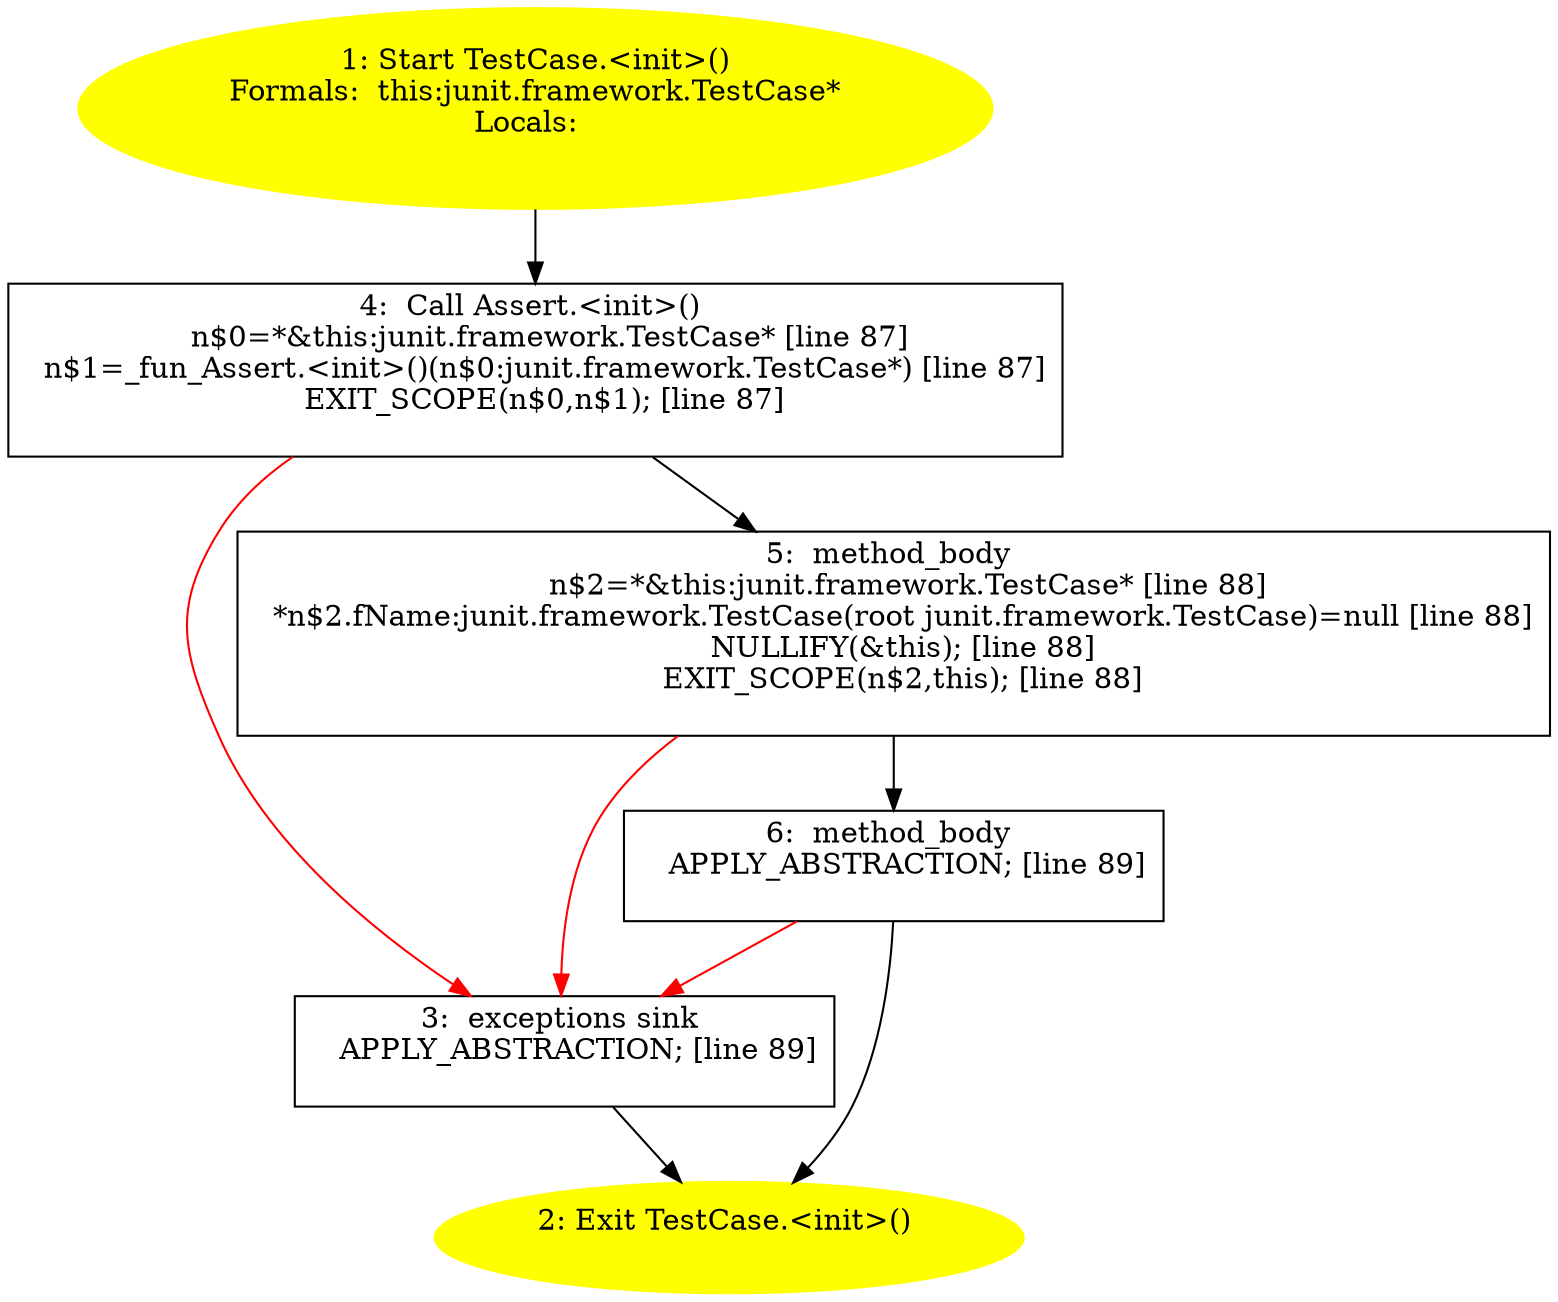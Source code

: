 /* @generated */
digraph cfg {
"junit.framework.TestCase.<init>().8c30c69f48864e36ddde506db4eca5c0_1" [label="1: Start TestCase.<init>()\nFormals:  this:junit.framework.TestCase*\nLocals:  \n  " color=yellow style=filled]
	

	 "junit.framework.TestCase.<init>().8c30c69f48864e36ddde506db4eca5c0_1" -> "junit.framework.TestCase.<init>().8c30c69f48864e36ddde506db4eca5c0_4" ;
"junit.framework.TestCase.<init>().8c30c69f48864e36ddde506db4eca5c0_2" [label="2: Exit TestCase.<init>() \n  " color=yellow style=filled]
	

"junit.framework.TestCase.<init>().8c30c69f48864e36ddde506db4eca5c0_3" [label="3:  exceptions sink \n   APPLY_ABSTRACTION; [line 89]\n " shape="box"]
	

	 "junit.framework.TestCase.<init>().8c30c69f48864e36ddde506db4eca5c0_3" -> "junit.framework.TestCase.<init>().8c30c69f48864e36ddde506db4eca5c0_2" ;
"junit.framework.TestCase.<init>().8c30c69f48864e36ddde506db4eca5c0_4" [label="4:  Call Assert.<init>() \n   n$0=*&this:junit.framework.TestCase* [line 87]\n  n$1=_fun_Assert.<init>()(n$0:junit.framework.TestCase*) [line 87]\n  EXIT_SCOPE(n$0,n$1); [line 87]\n " shape="box"]
	

	 "junit.framework.TestCase.<init>().8c30c69f48864e36ddde506db4eca5c0_4" -> "junit.framework.TestCase.<init>().8c30c69f48864e36ddde506db4eca5c0_5" ;
	 "junit.framework.TestCase.<init>().8c30c69f48864e36ddde506db4eca5c0_4" -> "junit.framework.TestCase.<init>().8c30c69f48864e36ddde506db4eca5c0_3" [color="red" ];
"junit.framework.TestCase.<init>().8c30c69f48864e36ddde506db4eca5c0_5" [label="5:  method_body \n   n$2=*&this:junit.framework.TestCase* [line 88]\n  *n$2.fName:junit.framework.TestCase(root junit.framework.TestCase)=null [line 88]\n  NULLIFY(&this); [line 88]\n  EXIT_SCOPE(n$2,this); [line 88]\n " shape="box"]
	

	 "junit.framework.TestCase.<init>().8c30c69f48864e36ddde506db4eca5c0_5" -> "junit.framework.TestCase.<init>().8c30c69f48864e36ddde506db4eca5c0_6" ;
	 "junit.framework.TestCase.<init>().8c30c69f48864e36ddde506db4eca5c0_5" -> "junit.framework.TestCase.<init>().8c30c69f48864e36ddde506db4eca5c0_3" [color="red" ];
"junit.framework.TestCase.<init>().8c30c69f48864e36ddde506db4eca5c0_6" [label="6:  method_body \n   APPLY_ABSTRACTION; [line 89]\n " shape="box"]
	

	 "junit.framework.TestCase.<init>().8c30c69f48864e36ddde506db4eca5c0_6" -> "junit.framework.TestCase.<init>().8c30c69f48864e36ddde506db4eca5c0_2" ;
	 "junit.framework.TestCase.<init>().8c30c69f48864e36ddde506db4eca5c0_6" -> "junit.framework.TestCase.<init>().8c30c69f48864e36ddde506db4eca5c0_3" [color="red" ];
}
